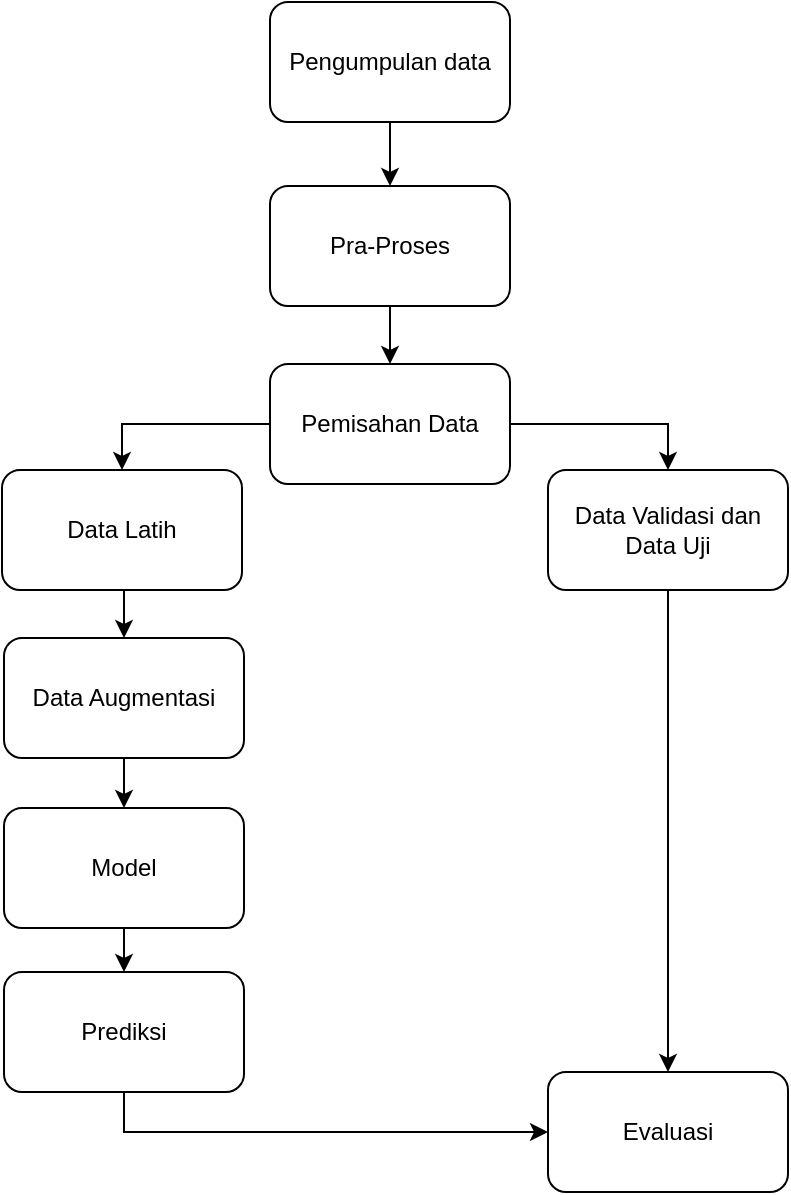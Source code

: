 <mxfile version="16.2.4" type="github">
  <diagram id="6a731a19-8d31-9384-78a2-239565b7b9f0" name="Page-1">
    <mxGraphModel dx="868" dy="492" grid="1" gridSize="13" guides="1" tooltips="1" connect="1" arrows="1" fold="1" page="1" pageScale="1" pageWidth="1169" pageHeight="827" background="none" math="0" shadow="0">
      <root>
        <mxCell id="0" />
        <mxCell id="1" parent="0" />
        <mxCell id="u7FrjLCv-Ces3TSmn1xm-72" style="edgeStyle=orthogonalEdgeStyle;rounded=0;orthogonalLoop=1;jettySize=auto;html=1;exitX=0.5;exitY=1;exitDx=0;exitDy=0;entryX=0.5;entryY=0;entryDx=0;entryDy=0;" parent="1" source="u7FrjLCv-Ces3TSmn1xm-55" target="u7FrjLCv-Ces3TSmn1xm-56" edge="1">
          <mxGeometry relative="1" as="geometry" />
        </mxCell>
        <mxCell id="u7FrjLCv-Ces3TSmn1xm-55" value="Pengumpulan data" style="rounded=1;whiteSpace=wrap;html=1;" parent="1" vertex="1">
          <mxGeometry x="524" y="133" width="120" height="60" as="geometry" />
        </mxCell>
        <mxCell id="u7FrjLCv-Ces3TSmn1xm-61" style="edgeStyle=orthogonalEdgeStyle;rounded=0;orthogonalLoop=1;jettySize=auto;html=1;exitX=0.5;exitY=1;exitDx=0;exitDy=0;entryX=0.5;entryY=0;entryDx=0;entryDy=0;" parent="1" source="u7FrjLCv-Ces3TSmn1xm-56" target="u7FrjLCv-Ces3TSmn1xm-57" edge="1">
          <mxGeometry relative="1" as="geometry" />
        </mxCell>
        <mxCell id="u7FrjLCv-Ces3TSmn1xm-56" value="Pra-Proses" style="rounded=1;whiteSpace=wrap;html=1;" parent="1" vertex="1">
          <mxGeometry x="524" y="225" width="120" height="60" as="geometry" />
        </mxCell>
        <mxCell id="u7FrjLCv-Ces3TSmn1xm-86" style="edgeStyle=orthogonalEdgeStyle;rounded=0;orthogonalLoop=1;jettySize=auto;html=1;exitX=1;exitY=0.5;exitDx=0;exitDy=0;entryX=0.5;entryY=0;entryDx=0;entryDy=0;" parent="1" source="u7FrjLCv-Ces3TSmn1xm-57" target="u7FrjLCv-Ces3TSmn1xm-81" edge="1">
          <mxGeometry relative="1" as="geometry" />
        </mxCell>
        <mxCell id="44MK7WS4BgI2yzWOFwsG-6" style="edgeStyle=orthogonalEdgeStyle;rounded=0;orthogonalLoop=1;jettySize=auto;html=1;exitX=0;exitY=0.5;exitDx=0;exitDy=0;entryX=0.5;entryY=0;entryDx=0;entryDy=0;" edge="1" parent="1" source="u7FrjLCv-Ces3TSmn1xm-57" target="u7FrjLCv-Ces3TSmn1xm-58">
          <mxGeometry relative="1" as="geometry" />
        </mxCell>
        <mxCell id="u7FrjLCv-Ces3TSmn1xm-57" value="Pemisahan Data" style="rounded=1;whiteSpace=wrap;html=1;" parent="1" vertex="1">
          <mxGeometry x="524" y="314" width="120" height="60" as="geometry" />
        </mxCell>
        <mxCell id="u7FrjLCv-Ces3TSmn1xm-88" style="edgeStyle=orthogonalEdgeStyle;rounded=0;orthogonalLoop=1;jettySize=auto;html=1;exitX=0.5;exitY=1;exitDx=0;exitDy=0;entryX=0.5;entryY=0;entryDx=0;entryDy=0;" parent="1" source="u7FrjLCv-Ces3TSmn1xm-58" target="u7FrjLCv-Ces3TSmn1xm-73" edge="1">
          <mxGeometry relative="1" as="geometry" />
        </mxCell>
        <mxCell id="u7FrjLCv-Ces3TSmn1xm-58" value="Data Latih" style="rounded=1;whiteSpace=wrap;html=1;" parent="1" vertex="1">
          <mxGeometry x="390" y="367" width="120" height="60" as="geometry" />
        </mxCell>
        <mxCell id="44MK7WS4BgI2yzWOFwsG-4" style="edgeStyle=orthogonalEdgeStyle;rounded=0;orthogonalLoop=1;jettySize=auto;html=1;exitX=0.5;exitY=1;exitDx=0;exitDy=0;entryX=0;entryY=0.5;entryDx=0;entryDy=0;" edge="1" parent="1" source="u7FrjLCv-Ces3TSmn1xm-67" target="u7FrjLCv-Ces3TSmn1xm-70">
          <mxGeometry relative="1" as="geometry" />
        </mxCell>
        <mxCell id="u7FrjLCv-Ces3TSmn1xm-67" value="Prediksi" style="rounded=1;whiteSpace=wrap;html=1;" parent="1" vertex="1">
          <mxGeometry x="391" y="618" width="120" height="60" as="geometry" />
        </mxCell>
        <mxCell id="u7FrjLCv-Ces3TSmn1xm-70" value="Evaluasi" style="rounded=1;whiteSpace=wrap;html=1;" parent="1" vertex="1">
          <mxGeometry x="663" y="668" width="120" height="60" as="geometry" />
        </mxCell>
        <mxCell id="44MK7WS4BgI2yzWOFwsG-2" style="edgeStyle=orthogonalEdgeStyle;rounded=0;orthogonalLoop=1;jettySize=auto;html=1;exitX=0.5;exitY=1;exitDx=0;exitDy=0;entryX=0.5;entryY=0;entryDx=0;entryDy=0;" edge="1" parent="1" source="u7FrjLCv-Ces3TSmn1xm-73" target="44MK7WS4BgI2yzWOFwsG-1">
          <mxGeometry relative="1" as="geometry" />
        </mxCell>
        <mxCell id="u7FrjLCv-Ces3TSmn1xm-73" value="Data Augmentasi" style="rounded=1;whiteSpace=wrap;html=1;" parent="1" vertex="1">
          <mxGeometry x="391" y="451" width="120" height="60" as="geometry" />
        </mxCell>
        <mxCell id="44MK7WS4BgI2yzWOFwsG-5" style="edgeStyle=orthogonalEdgeStyle;rounded=0;orthogonalLoop=1;jettySize=auto;html=1;exitX=0.5;exitY=1;exitDx=0;exitDy=0;entryX=0.5;entryY=0;entryDx=0;entryDy=0;" edge="1" parent="1" source="u7FrjLCv-Ces3TSmn1xm-81" target="u7FrjLCv-Ces3TSmn1xm-70">
          <mxGeometry relative="1" as="geometry" />
        </mxCell>
        <mxCell id="u7FrjLCv-Ces3TSmn1xm-81" value="Data Validasi dan Data Uji" style="rounded=1;whiteSpace=wrap;html=1;" parent="1" vertex="1">
          <mxGeometry x="663" y="367" width="120" height="60" as="geometry" />
        </mxCell>
        <mxCell id="44MK7WS4BgI2yzWOFwsG-3" style="edgeStyle=orthogonalEdgeStyle;rounded=0;orthogonalLoop=1;jettySize=auto;html=1;exitX=0.5;exitY=1;exitDx=0;exitDy=0;entryX=0.5;entryY=0;entryDx=0;entryDy=0;" edge="1" parent="1" source="44MK7WS4BgI2yzWOFwsG-1" target="u7FrjLCv-Ces3TSmn1xm-67">
          <mxGeometry relative="1" as="geometry" />
        </mxCell>
        <mxCell id="44MK7WS4BgI2yzWOFwsG-1" value="Model" style="rounded=1;whiteSpace=wrap;html=1;" vertex="1" parent="1">
          <mxGeometry x="391" y="536" width="120" height="60" as="geometry" />
        </mxCell>
      </root>
    </mxGraphModel>
  </diagram>
</mxfile>
